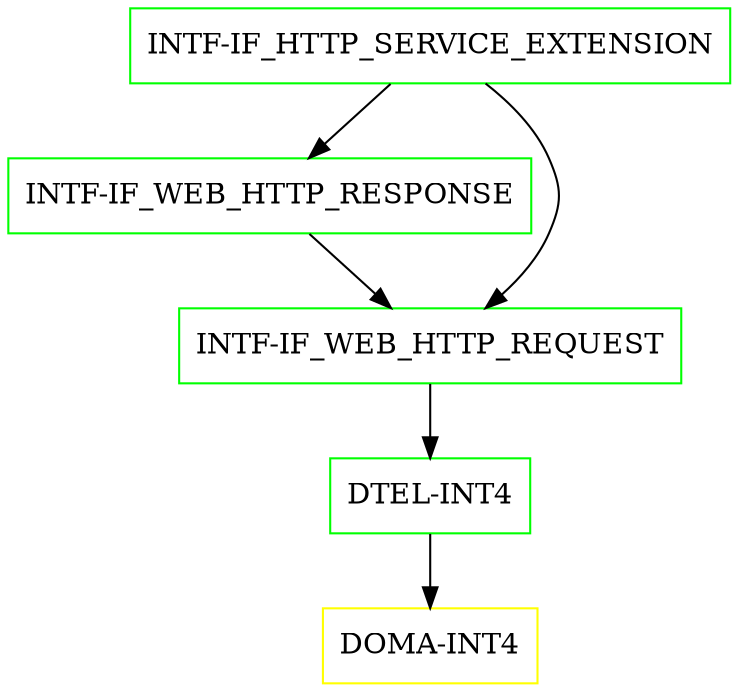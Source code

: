 digraph G {
  "INTF-IF_HTTP_SERVICE_EXTENSION" [shape=box,color=green];
  "INTF-IF_WEB_HTTP_RESPONSE" [shape=box,color=green,URL="./INTF_IF_WEB_HTTP_RESPONSE.html"];
  "INTF-IF_WEB_HTTP_REQUEST" [shape=box,color=green,URL="./INTF_IF_WEB_HTTP_REQUEST.html"];
  "DTEL-INT4" [shape=box,color=green,URL="./DTEL_INT4.html"];
  "DOMA-INT4" [shape=box,color=yellow,URL="./DOMA_INT4.html"];
  "INTF-IF_HTTP_SERVICE_EXTENSION" -> "INTF-IF_WEB_HTTP_REQUEST";
  "INTF-IF_HTTP_SERVICE_EXTENSION" -> "INTF-IF_WEB_HTTP_RESPONSE";
  "INTF-IF_WEB_HTTP_RESPONSE" -> "INTF-IF_WEB_HTTP_REQUEST";
  "INTF-IF_WEB_HTTP_REQUEST" -> "DTEL-INT4";
  "DTEL-INT4" -> "DOMA-INT4";
}

